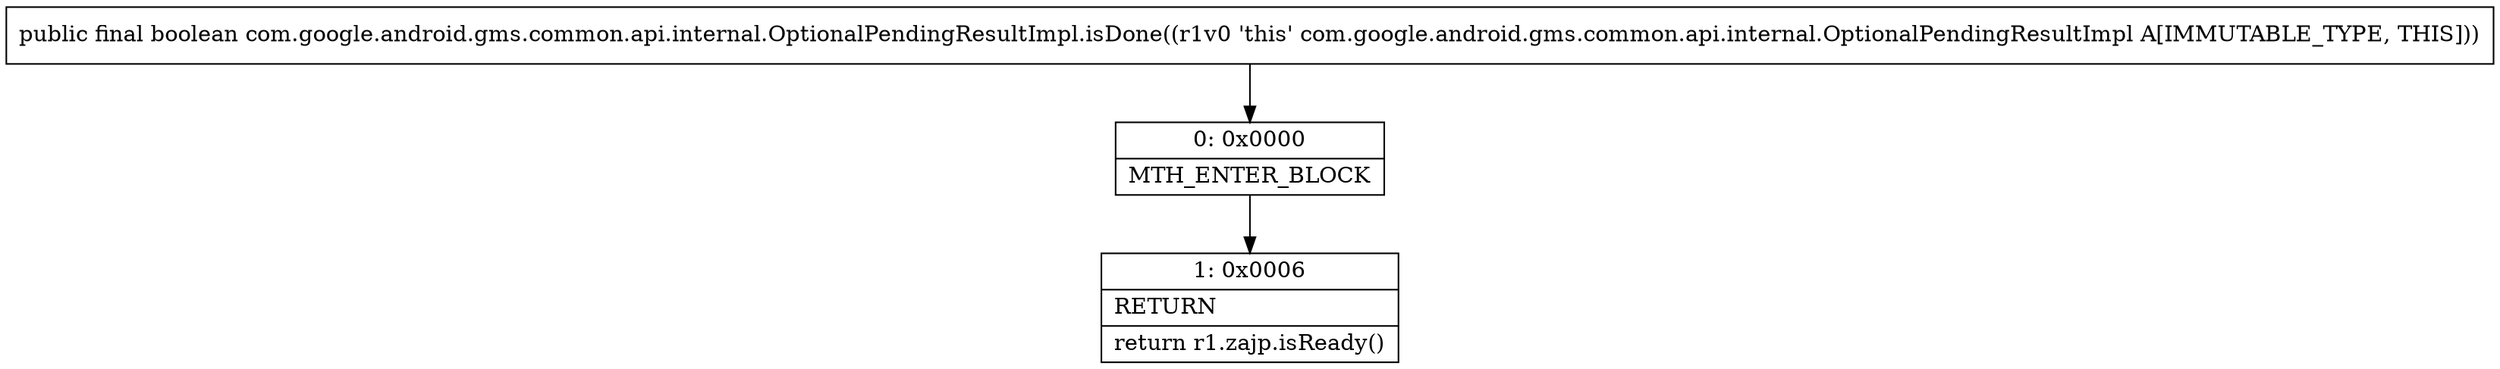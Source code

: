 digraph "CFG forcom.google.android.gms.common.api.internal.OptionalPendingResultImpl.isDone()Z" {
Node_0 [shape=record,label="{0\:\ 0x0000|MTH_ENTER_BLOCK\l}"];
Node_1 [shape=record,label="{1\:\ 0x0006|RETURN\l|return r1.zajp.isReady()\l}"];
MethodNode[shape=record,label="{public final boolean com.google.android.gms.common.api.internal.OptionalPendingResultImpl.isDone((r1v0 'this' com.google.android.gms.common.api.internal.OptionalPendingResultImpl A[IMMUTABLE_TYPE, THIS])) }"];
MethodNode -> Node_0;
Node_0 -> Node_1;
}

